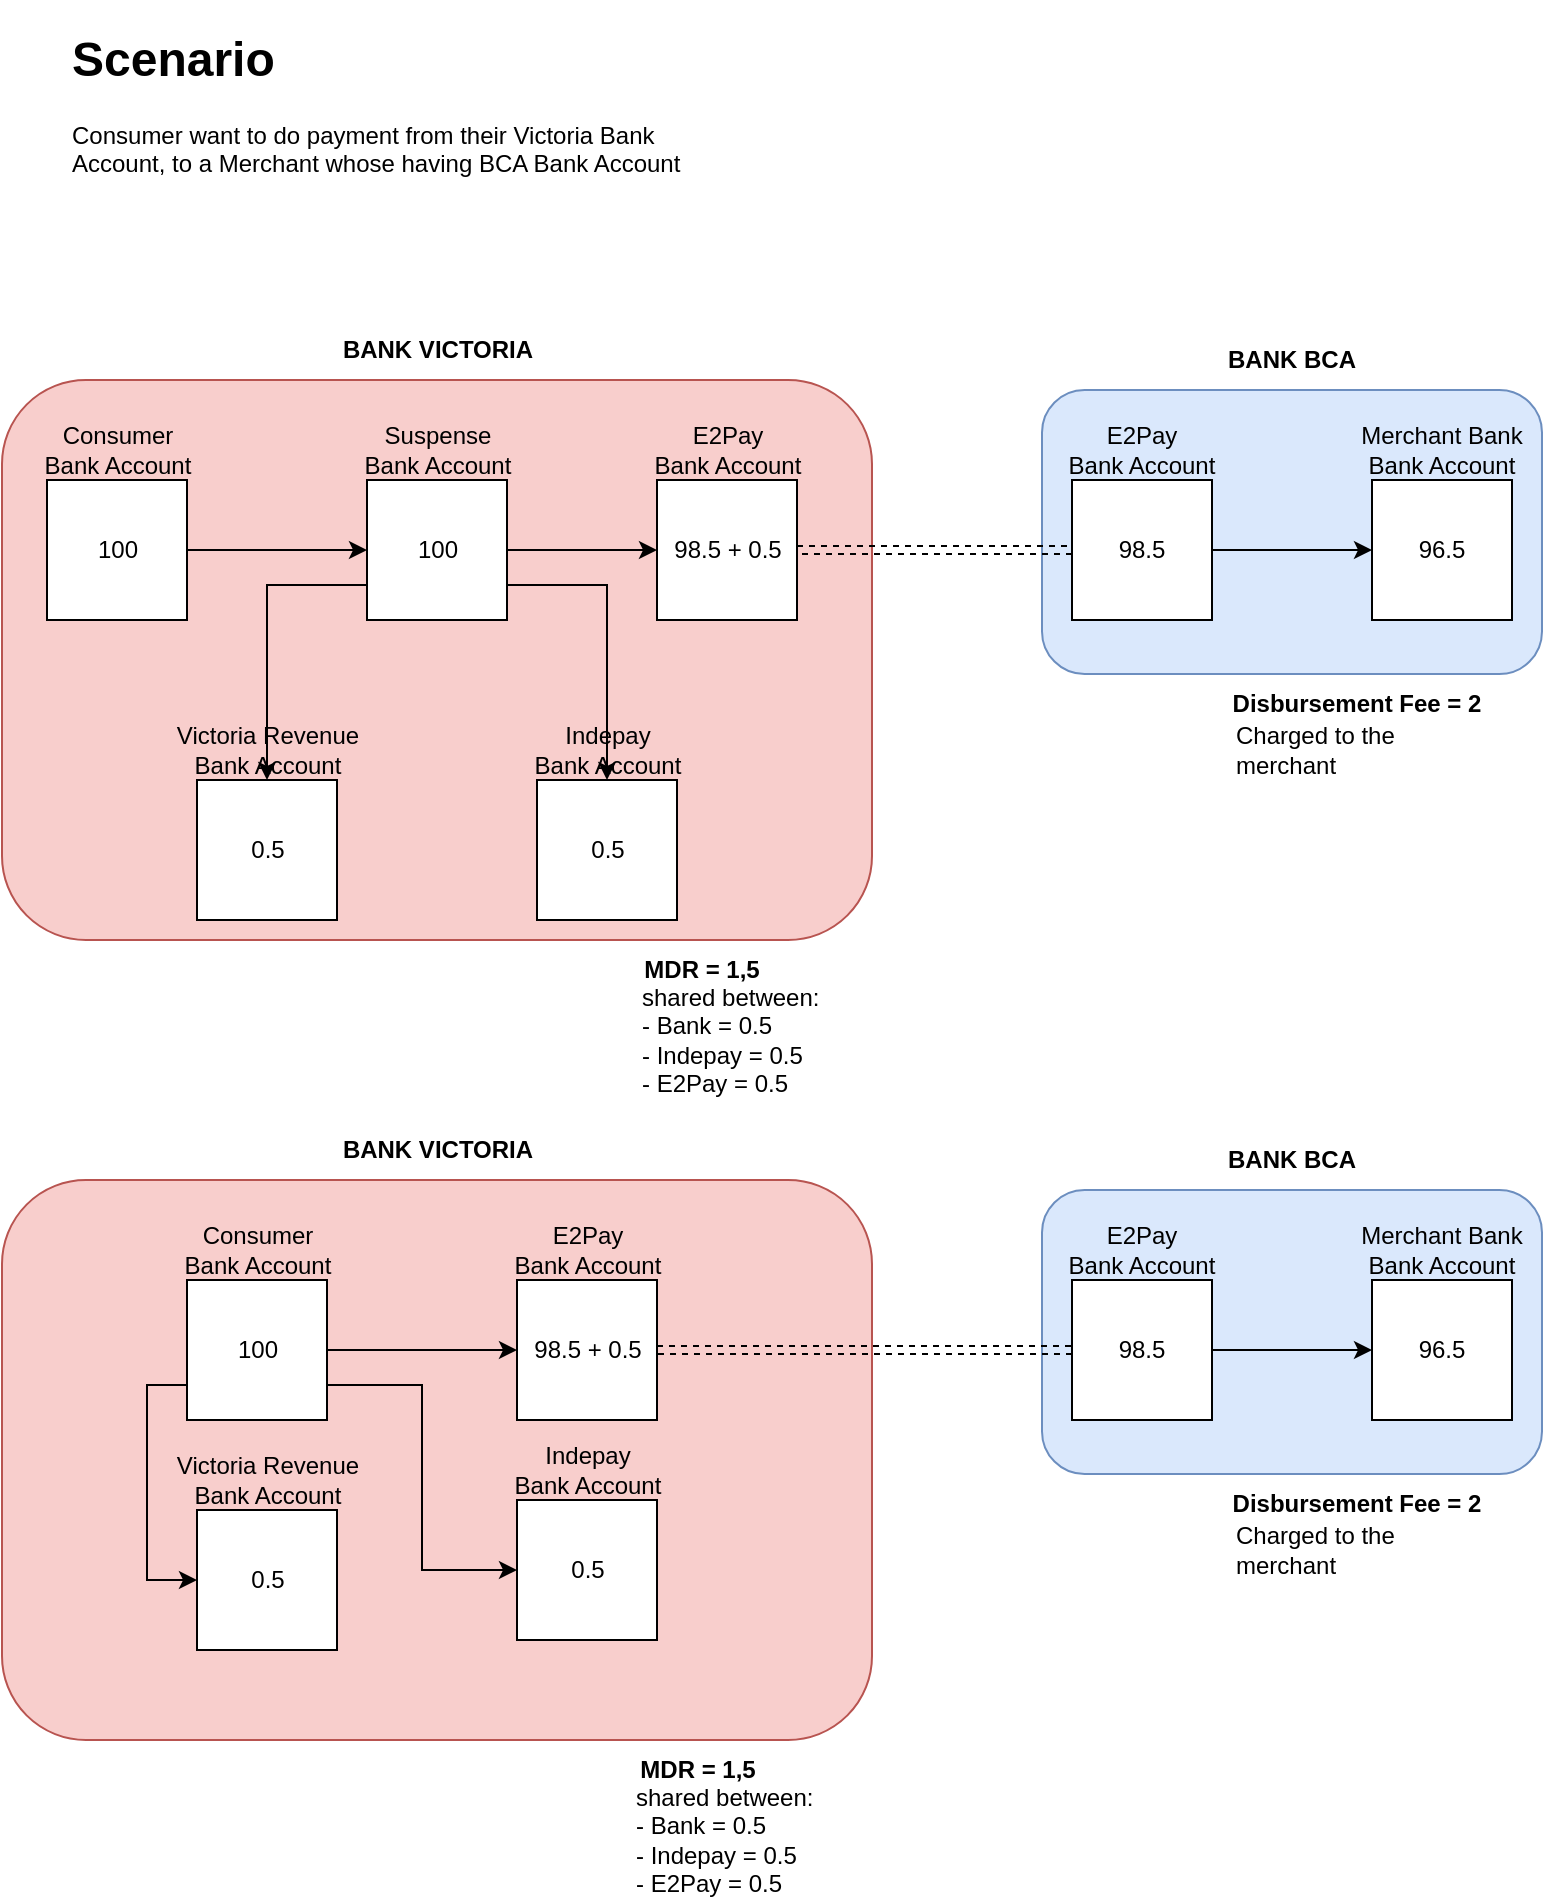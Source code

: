 <mxfile version="16.4.5" type="github">
  <diagram id="PbXdz9-czXBGwMWRnxkc" name="Page-1">
    <mxGraphModel dx="869" dy="448" grid="1" gridSize="10" guides="1" tooltips="1" connect="1" arrows="1" fold="1" page="1" pageScale="1" pageWidth="850" pageHeight="1100" math="0" shadow="0">
      <root>
        <mxCell id="0" />
        <mxCell id="1" parent="0" />
        <mxCell id="l32_Q67XHPodi_QTkRFm-17" value="" style="rounded=1;whiteSpace=wrap;html=1;fillColor=#dae8fc;strokeColor=#6c8ebf;" vertex="1" parent="1">
          <mxGeometry x="540" y="225" width="250" height="142" as="geometry" />
        </mxCell>
        <mxCell id="l32_Q67XHPodi_QTkRFm-11" value="" style="rounded=1;whiteSpace=wrap;html=1;fillColor=#f8cecc;strokeColor=#b85450;" vertex="1" parent="1">
          <mxGeometry x="20" y="220" width="435" height="280" as="geometry" />
        </mxCell>
        <mxCell id="l32_Q67XHPodi_QTkRFm-19" style="edgeStyle=orthogonalEdgeStyle;rounded=0;orthogonalLoop=1;jettySize=auto;html=1;exitX=1;exitY=0.5;exitDx=0;exitDy=0;" edge="1" parent="1" source="l32_Q67XHPodi_QTkRFm-1" target="l32_Q67XHPodi_QTkRFm-2">
          <mxGeometry relative="1" as="geometry" />
        </mxCell>
        <mxCell id="l32_Q67XHPodi_QTkRFm-1" value="100" style="rounded=0;whiteSpace=wrap;html=1;" vertex="1" parent="1">
          <mxGeometry x="42.5" y="270" width="70" height="70" as="geometry" />
        </mxCell>
        <mxCell id="l32_Q67XHPodi_QTkRFm-20" style="edgeStyle=orthogonalEdgeStyle;rounded=0;orthogonalLoop=1;jettySize=auto;html=1;exitX=1;exitY=0.5;exitDx=0;exitDy=0;" edge="1" parent="1" source="l32_Q67XHPodi_QTkRFm-2" target="l32_Q67XHPodi_QTkRFm-9">
          <mxGeometry relative="1" as="geometry" />
        </mxCell>
        <mxCell id="l32_Q67XHPodi_QTkRFm-21" style="edgeStyle=orthogonalEdgeStyle;rounded=0;orthogonalLoop=1;jettySize=auto;html=1;exitX=0;exitY=0.75;exitDx=0;exitDy=0;" edge="1" parent="1" source="l32_Q67XHPodi_QTkRFm-2" target="l32_Q67XHPodi_QTkRFm-5">
          <mxGeometry relative="1" as="geometry" />
        </mxCell>
        <mxCell id="l32_Q67XHPodi_QTkRFm-22" style="edgeStyle=orthogonalEdgeStyle;rounded=0;orthogonalLoop=1;jettySize=auto;html=1;exitX=1;exitY=0.75;exitDx=0;exitDy=0;" edge="1" parent="1" source="l32_Q67XHPodi_QTkRFm-2" target="l32_Q67XHPodi_QTkRFm-7">
          <mxGeometry relative="1" as="geometry" />
        </mxCell>
        <mxCell id="l32_Q67XHPodi_QTkRFm-2" value="100" style="rounded=0;whiteSpace=wrap;html=1;" vertex="1" parent="1">
          <mxGeometry x="202.5" y="270" width="70" height="70" as="geometry" />
        </mxCell>
        <mxCell id="l32_Q67XHPodi_QTkRFm-3" value="Consumer&lt;br&gt;Bank Account" style="text;html=1;strokeColor=none;fillColor=none;align=center;verticalAlign=middle;whiteSpace=wrap;rounded=0;" vertex="1" parent="1">
          <mxGeometry x="37.5" y="240" width="80" height="30" as="geometry" />
        </mxCell>
        <mxCell id="l32_Q67XHPodi_QTkRFm-4" value="Suspense&lt;br&gt;Bank Account" style="text;html=1;strokeColor=none;fillColor=none;align=center;verticalAlign=middle;whiteSpace=wrap;rounded=0;" vertex="1" parent="1">
          <mxGeometry x="197.5" y="240" width="80" height="30" as="geometry" />
        </mxCell>
        <mxCell id="l32_Q67XHPodi_QTkRFm-5" value="0.5" style="rounded=0;whiteSpace=wrap;html=1;" vertex="1" parent="1">
          <mxGeometry x="117.5" y="420" width="70" height="70" as="geometry" />
        </mxCell>
        <mxCell id="l32_Q67XHPodi_QTkRFm-6" value="Victoria Revenue&lt;br&gt;Bank Account" style="text;html=1;strokeColor=none;fillColor=none;align=center;verticalAlign=middle;whiteSpace=wrap;rounded=0;" vertex="1" parent="1">
          <mxGeometry x="102.5" y="390" width="100" height="30" as="geometry" />
        </mxCell>
        <mxCell id="l32_Q67XHPodi_QTkRFm-7" value="0.5" style="rounded=0;whiteSpace=wrap;html=1;" vertex="1" parent="1">
          <mxGeometry x="287.5" y="420" width="70" height="70" as="geometry" />
        </mxCell>
        <mxCell id="l32_Q67XHPodi_QTkRFm-8" value="Indepay&lt;br&gt;Bank Account" style="text;html=1;strokeColor=none;fillColor=none;align=center;verticalAlign=middle;whiteSpace=wrap;rounded=0;" vertex="1" parent="1">
          <mxGeometry x="282.5" y="390" width="80" height="30" as="geometry" />
        </mxCell>
        <mxCell id="l32_Q67XHPodi_QTkRFm-23" style="edgeStyle=orthogonalEdgeStyle;rounded=0;orthogonalLoop=1;jettySize=auto;html=1;exitX=1;exitY=0.5;exitDx=0;exitDy=0;shape=link;dashed=1;" edge="1" parent="1" source="l32_Q67XHPodi_QTkRFm-9" target="l32_Q67XHPodi_QTkRFm-12">
          <mxGeometry relative="1" as="geometry" />
        </mxCell>
        <mxCell id="l32_Q67XHPodi_QTkRFm-9" value="98.5 + 0.5" style="rounded=0;whiteSpace=wrap;html=1;" vertex="1" parent="1">
          <mxGeometry x="347.5" y="270" width="70" height="70" as="geometry" />
        </mxCell>
        <mxCell id="l32_Q67XHPodi_QTkRFm-10" value="E2Pay&lt;br&gt;Bank Account" style="text;html=1;strokeColor=none;fillColor=none;align=center;verticalAlign=middle;whiteSpace=wrap;rounded=0;" vertex="1" parent="1">
          <mxGeometry x="342.5" y="240" width="80" height="30" as="geometry" />
        </mxCell>
        <mxCell id="l32_Q67XHPodi_QTkRFm-24" style="edgeStyle=orthogonalEdgeStyle;rounded=0;orthogonalLoop=1;jettySize=auto;html=1;exitX=1;exitY=0.5;exitDx=0;exitDy=0;" edge="1" parent="1" source="l32_Q67XHPodi_QTkRFm-12" target="l32_Q67XHPodi_QTkRFm-15">
          <mxGeometry relative="1" as="geometry" />
        </mxCell>
        <mxCell id="l32_Q67XHPodi_QTkRFm-12" value="98.5" style="rounded=0;whiteSpace=wrap;html=1;" vertex="1" parent="1">
          <mxGeometry x="555" y="270" width="70" height="70" as="geometry" />
        </mxCell>
        <mxCell id="l32_Q67XHPodi_QTkRFm-13" value="E2Pay&lt;br&gt;Bank Account" style="text;html=1;strokeColor=none;fillColor=none;align=center;verticalAlign=middle;whiteSpace=wrap;rounded=0;" vertex="1" parent="1">
          <mxGeometry x="550" y="240" width="80" height="30" as="geometry" />
        </mxCell>
        <mxCell id="l32_Q67XHPodi_QTkRFm-14" value="&lt;h1&gt;Scenario&lt;/h1&gt;&lt;p&gt;Consumer want to do payment from their Victoria Bank Account, to a Merchant whose having BCA Bank Account&lt;/p&gt;" style="text;html=1;strokeColor=none;fillColor=none;spacing=5;spacingTop=-20;whiteSpace=wrap;overflow=hidden;rounded=0;" vertex="1" parent="1">
          <mxGeometry x="50" y="40" width="340" height="120" as="geometry" />
        </mxCell>
        <mxCell id="l32_Q67XHPodi_QTkRFm-15" value="96.5" style="rounded=0;whiteSpace=wrap;html=1;" vertex="1" parent="1">
          <mxGeometry x="705" y="270" width="70" height="70" as="geometry" />
        </mxCell>
        <mxCell id="l32_Q67XHPodi_QTkRFm-16" value="Merchant Bank&lt;br&gt;Bank Account" style="text;html=1;strokeColor=none;fillColor=none;align=center;verticalAlign=middle;whiteSpace=wrap;rounded=0;" vertex="1" parent="1">
          <mxGeometry x="685" y="240" width="110" height="30" as="geometry" />
        </mxCell>
        <mxCell id="l32_Q67XHPodi_QTkRFm-18" value="MDR = 1,5" style="text;html=1;strokeColor=none;fillColor=none;align=center;verticalAlign=middle;whiteSpace=wrap;rounded=0;fontStyle=1" vertex="1" parent="1">
          <mxGeometry x="315" y="500" width="110" height="30" as="geometry" />
        </mxCell>
        <mxCell id="l32_Q67XHPodi_QTkRFm-25" value="Disbursement Fee = 2" style="text;html=1;strokeColor=none;fillColor=none;align=center;verticalAlign=middle;whiteSpace=wrap;rounded=0;fontStyle=1" vertex="1" parent="1">
          <mxGeometry x="620" y="367" width="155" height="30" as="geometry" />
        </mxCell>
        <mxCell id="l32_Q67XHPodi_QTkRFm-26" value="shared between:&lt;br&gt;- Bank = 0.5&lt;br&gt;- Indepay = 0.5&lt;br&gt;- E2Pay = 0.5" style="text;html=1;strokeColor=none;fillColor=none;align=left;verticalAlign=middle;whiteSpace=wrap;rounded=0;" vertex="1" parent="1">
          <mxGeometry x="337.5" y="535" width="120" height="30" as="geometry" />
        </mxCell>
        <mxCell id="l32_Q67XHPodi_QTkRFm-27" value="Charged to the merchant" style="text;html=1;strokeColor=none;fillColor=none;align=left;verticalAlign=middle;whiteSpace=wrap;rounded=0;" vertex="1" parent="1">
          <mxGeometry x="634.5" y="390" width="120" height="30" as="geometry" />
        </mxCell>
        <mxCell id="l32_Q67XHPodi_QTkRFm-28" value="BANK VICTORIA" style="text;html=1;strokeColor=none;fillColor=none;align=center;verticalAlign=middle;whiteSpace=wrap;rounded=0;fontStyle=1" vertex="1" parent="1">
          <mxGeometry x="182.5" y="190" width="110" height="30" as="geometry" />
        </mxCell>
        <mxCell id="l32_Q67XHPodi_QTkRFm-29" value="BANK BCA" style="text;html=1;strokeColor=none;fillColor=none;align=center;verticalAlign=middle;whiteSpace=wrap;rounded=0;fontStyle=1" vertex="1" parent="1">
          <mxGeometry x="610" y="195" width="110" height="30" as="geometry" />
        </mxCell>
        <mxCell id="l32_Q67XHPodi_QTkRFm-30" value="" style="rounded=1;whiteSpace=wrap;html=1;fillColor=#dae8fc;strokeColor=#6c8ebf;" vertex="1" parent="1">
          <mxGeometry x="540" y="625" width="250" height="142" as="geometry" />
        </mxCell>
        <mxCell id="l32_Q67XHPodi_QTkRFm-31" value="" style="rounded=1;whiteSpace=wrap;html=1;fillColor=#f8cecc;strokeColor=#b85450;" vertex="1" parent="1">
          <mxGeometry x="20" y="620" width="435" height="280" as="geometry" />
        </mxCell>
        <mxCell id="l32_Q67XHPodi_QTkRFm-59" style="edgeStyle=orthogonalEdgeStyle;rounded=0;orthogonalLoop=1;jettySize=auto;html=1;exitX=1;exitY=0.75;exitDx=0;exitDy=0;entryX=0;entryY=0.5;entryDx=0;entryDy=0;" edge="1" parent="1" source="l32_Q67XHPodi_QTkRFm-33" target="l32_Q67XHPodi_QTkRFm-42">
          <mxGeometry relative="1" as="geometry" />
        </mxCell>
        <mxCell id="l32_Q67XHPodi_QTkRFm-61" style="edgeStyle=orthogonalEdgeStyle;rounded=0;orthogonalLoop=1;jettySize=auto;html=1;exitX=0;exitY=0.75;exitDx=0;exitDy=0;entryX=0;entryY=0.5;entryDx=0;entryDy=0;" edge="1" parent="1" source="l32_Q67XHPodi_QTkRFm-33" target="l32_Q67XHPodi_QTkRFm-40">
          <mxGeometry relative="1" as="geometry" />
        </mxCell>
        <mxCell id="l32_Q67XHPodi_QTkRFm-62" style="edgeStyle=orthogonalEdgeStyle;rounded=0;orthogonalLoop=1;jettySize=auto;html=1;exitX=1;exitY=0.5;exitDx=0;exitDy=0;" edge="1" parent="1" source="l32_Q67XHPodi_QTkRFm-33" target="l32_Q67XHPodi_QTkRFm-45">
          <mxGeometry relative="1" as="geometry" />
        </mxCell>
        <mxCell id="l32_Q67XHPodi_QTkRFm-33" value="100" style="rounded=0;whiteSpace=wrap;html=1;" vertex="1" parent="1">
          <mxGeometry x="112.5" y="670" width="70" height="70" as="geometry" />
        </mxCell>
        <mxCell id="l32_Q67XHPodi_QTkRFm-38" value="Consumer&lt;br&gt;Bank Account" style="text;html=1;strokeColor=none;fillColor=none;align=center;verticalAlign=middle;whiteSpace=wrap;rounded=0;" vertex="1" parent="1">
          <mxGeometry x="107.5" y="640" width="80" height="30" as="geometry" />
        </mxCell>
        <mxCell id="l32_Q67XHPodi_QTkRFm-40" value="0.5" style="rounded=0;whiteSpace=wrap;html=1;" vertex="1" parent="1">
          <mxGeometry x="117.5" y="785" width="70" height="70" as="geometry" />
        </mxCell>
        <mxCell id="l32_Q67XHPodi_QTkRFm-41" value="Victoria Revenue&lt;br&gt;Bank Account" style="text;html=1;strokeColor=none;fillColor=none;align=center;verticalAlign=middle;whiteSpace=wrap;rounded=0;" vertex="1" parent="1">
          <mxGeometry x="102.5" y="755" width="100" height="30" as="geometry" />
        </mxCell>
        <mxCell id="l32_Q67XHPodi_QTkRFm-42" value="0.5" style="rounded=0;whiteSpace=wrap;html=1;" vertex="1" parent="1">
          <mxGeometry x="277.5" y="780" width="70" height="70" as="geometry" />
        </mxCell>
        <mxCell id="l32_Q67XHPodi_QTkRFm-43" value="Indepay&lt;br&gt;Bank Account" style="text;html=1;strokeColor=none;fillColor=none;align=center;verticalAlign=middle;whiteSpace=wrap;rounded=0;" vertex="1" parent="1">
          <mxGeometry x="272.5" y="750" width="80" height="30" as="geometry" />
        </mxCell>
        <mxCell id="l32_Q67XHPodi_QTkRFm-44" style="edgeStyle=orthogonalEdgeStyle;rounded=0;orthogonalLoop=1;jettySize=auto;html=1;exitX=1;exitY=0.5;exitDx=0;exitDy=0;shape=link;dashed=1;" edge="1" parent="1" source="l32_Q67XHPodi_QTkRFm-45" target="l32_Q67XHPodi_QTkRFm-48">
          <mxGeometry relative="1" as="geometry" />
        </mxCell>
        <mxCell id="l32_Q67XHPodi_QTkRFm-45" value="98.5 + 0.5" style="rounded=0;whiteSpace=wrap;html=1;" vertex="1" parent="1">
          <mxGeometry x="277.5" y="670" width="70" height="70" as="geometry" />
        </mxCell>
        <mxCell id="l32_Q67XHPodi_QTkRFm-46" value="E2Pay&lt;br&gt;Bank Account" style="text;html=1;strokeColor=none;fillColor=none;align=center;verticalAlign=middle;whiteSpace=wrap;rounded=0;" vertex="1" parent="1">
          <mxGeometry x="272.5" y="640" width="80" height="30" as="geometry" />
        </mxCell>
        <mxCell id="l32_Q67XHPodi_QTkRFm-47" style="edgeStyle=orthogonalEdgeStyle;rounded=0;orthogonalLoop=1;jettySize=auto;html=1;exitX=1;exitY=0.5;exitDx=0;exitDy=0;" edge="1" parent="1" source="l32_Q67XHPodi_QTkRFm-48" target="l32_Q67XHPodi_QTkRFm-50">
          <mxGeometry relative="1" as="geometry" />
        </mxCell>
        <mxCell id="l32_Q67XHPodi_QTkRFm-48" value="98.5" style="rounded=0;whiteSpace=wrap;html=1;" vertex="1" parent="1">
          <mxGeometry x="555" y="670" width="70" height="70" as="geometry" />
        </mxCell>
        <mxCell id="l32_Q67XHPodi_QTkRFm-49" value="E2Pay&lt;br&gt;Bank Account" style="text;html=1;strokeColor=none;fillColor=none;align=center;verticalAlign=middle;whiteSpace=wrap;rounded=0;" vertex="1" parent="1">
          <mxGeometry x="550" y="640" width="80" height="30" as="geometry" />
        </mxCell>
        <mxCell id="l32_Q67XHPodi_QTkRFm-50" value="96.5" style="rounded=0;whiteSpace=wrap;html=1;" vertex="1" parent="1">
          <mxGeometry x="705" y="670" width="70" height="70" as="geometry" />
        </mxCell>
        <mxCell id="l32_Q67XHPodi_QTkRFm-51" value="Merchant Bank&lt;br&gt;Bank Account" style="text;html=1;strokeColor=none;fillColor=none;align=center;verticalAlign=middle;whiteSpace=wrap;rounded=0;" vertex="1" parent="1">
          <mxGeometry x="685" y="640" width="110" height="30" as="geometry" />
        </mxCell>
        <mxCell id="l32_Q67XHPodi_QTkRFm-52" value="MDR = 1,5" style="text;html=1;strokeColor=none;fillColor=none;align=center;verticalAlign=middle;whiteSpace=wrap;rounded=0;fontStyle=1" vertex="1" parent="1">
          <mxGeometry x="312.5" y="900" width="110" height="30" as="geometry" />
        </mxCell>
        <mxCell id="l32_Q67XHPodi_QTkRFm-53" value="Disbursement Fee = 2" style="text;html=1;strokeColor=none;fillColor=none;align=center;verticalAlign=middle;whiteSpace=wrap;rounded=0;fontStyle=1" vertex="1" parent="1">
          <mxGeometry x="620" y="767" width="155" height="30" as="geometry" />
        </mxCell>
        <mxCell id="l32_Q67XHPodi_QTkRFm-54" value="shared between:&lt;br&gt;- Bank = 0.5&lt;br&gt;- Indepay = 0.5&lt;br&gt;- E2Pay = 0.5" style="text;html=1;strokeColor=none;fillColor=none;align=left;verticalAlign=middle;whiteSpace=wrap;rounded=0;" vertex="1" parent="1">
          <mxGeometry x="335" y="935" width="120" height="30" as="geometry" />
        </mxCell>
        <mxCell id="l32_Q67XHPodi_QTkRFm-55" value="Charged to the merchant" style="text;html=1;strokeColor=none;fillColor=none;align=left;verticalAlign=middle;whiteSpace=wrap;rounded=0;" vertex="1" parent="1">
          <mxGeometry x="634.5" y="790" width="120" height="30" as="geometry" />
        </mxCell>
        <mxCell id="l32_Q67XHPodi_QTkRFm-56" value="BANK VICTORIA" style="text;html=1;strokeColor=none;fillColor=none;align=center;verticalAlign=middle;whiteSpace=wrap;rounded=0;fontStyle=1" vertex="1" parent="1">
          <mxGeometry x="182.5" y="590" width="110" height="30" as="geometry" />
        </mxCell>
        <mxCell id="l32_Q67XHPodi_QTkRFm-57" value="BANK BCA" style="text;html=1;strokeColor=none;fillColor=none;align=center;verticalAlign=middle;whiteSpace=wrap;rounded=0;fontStyle=1" vertex="1" parent="1">
          <mxGeometry x="610" y="595" width="110" height="30" as="geometry" />
        </mxCell>
      </root>
    </mxGraphModel>
  </diagram>
</mxfile>
